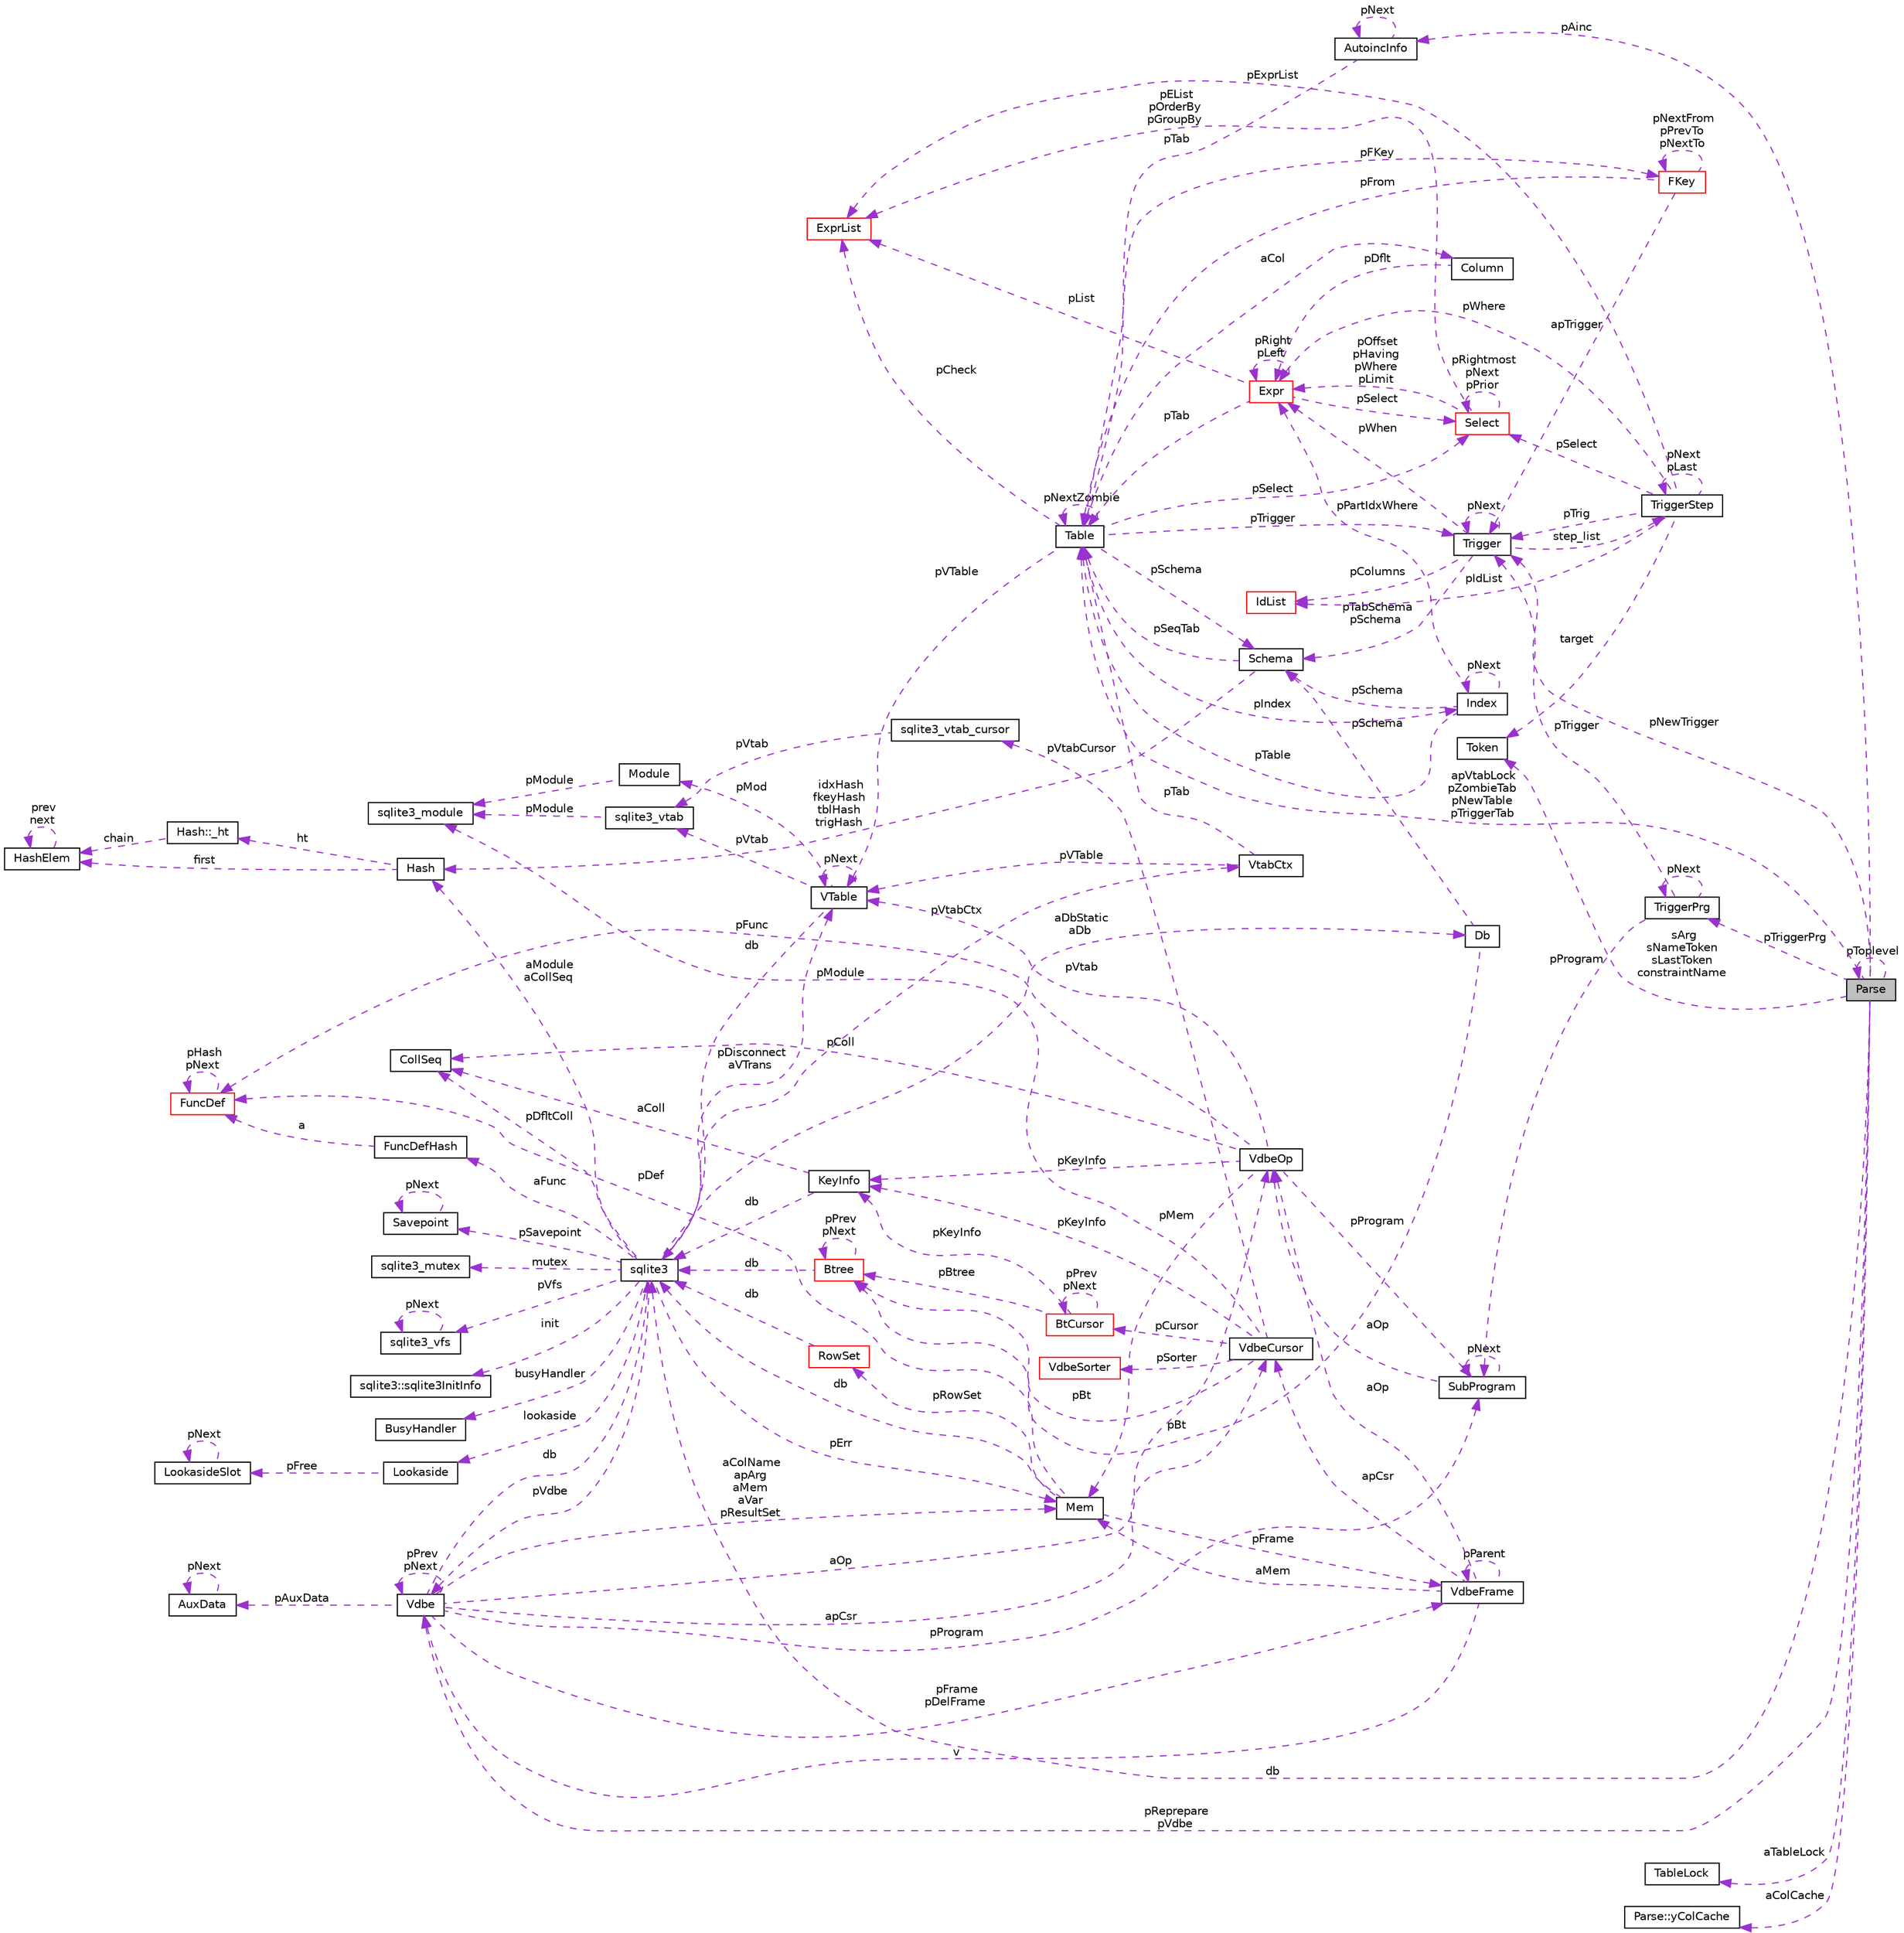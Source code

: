 digraph G
{
 // INTERACTIVE_SVG=YES
  edge [fontname="Helvetica",fontsize="10",labelfontname="Helvetica",labelfontsize="10"];
  node [fontname="Helvetica",fontsize="10",shape=record];
  rankdir="LR";
  Node1 [label="Parse",height=0.2,width=0.4,color="black", fillcolor="grey75", style="filled" fontcolor="black"];
  Node2 -> Node1 [dir="back",color="darkorchid3",fontsize="10",style="dashed",label=" pReprepare\npVdbe" ,fontname="Helvetica"];
  Node2 [label="Vdbe",height=0.2,width=0.4,color="black", fillcolor="white", style="filled",URL="$db/df8/struct_vdbe.html"];
  Node2 -> Node2 [dir="back",color="darkorchid3",fontsize="10",style="dashed",label=" pPrev\npNext" ,fontname="Helvetica"];
  Node3 -> Node2 [dir="back",color="darkorchid3",fontsize="10",style="dashed",label=" aColName\napArg\naMem\naVar\npResultSet" ,fontname="Helvetica"];
  Node3 [label="Mem",height=0.2,width=0.4,color="black", fillcolor="white", style="filled",URL="$df/d48/struct_mem.html"];
  Node4 -> Node3 [dir="back",color="darkorchid3",fontsize="10",style="dashed",label=" db" ,fontname="Helvetica"];
  Node4 [label="sqlite3",height=0.2,width=0.4,color="black", fillcolor="white", style="filled",URL="$d9/dcd/structsqlite3.html"];
  Node3 -> Node4 [dir="back",color="darkorchid3",fontsize="10",style="dashed",label=" pErr" ,fontname="Helvetica"];
  Node2 -> Node4 [dir="back",color="darkorchid3",fontsize="10",style="dashed",label=" pVdbe" ,fontname="Helvetica"];
  Node5 -> Node4 [dir="back",color="darkorchid3",fontsize="10",style="dashed",label=" pSavepoint" ,fontname="Helvetica"];
  Node5 [label="Savepoint",height=0.2,width=0.4,color="black", fillcolor="white", style="filled",URL="$db/dde/struct_savepoint.html"];
  Node5 -> Node5 [dir="back",color="darkorchid3",fontsize="10",style="dashed",label=" pNext" ,fontname="Helvetica"];
  Node6 -> Node4 [dir="back",color="darkorchid3",fontsize="10",style="dashed",label=" aFunc" ,fontname="Helvetica"];
  Node6 [label="FuncDefHash",height=0.2,width=0.4,color="black", fillcolor="white", style="filled",URL="$db/dfc/struct_func_def_hash.html"];
  Node7 -> Node6 [dir="back",color="darkorchid3",fontsize="10",style="dashed",label=" a" ,fontname="Helvetica"];
  Node7 [label="FuncDef",height=0.2,width=0.4,color="red", fillcolor="white", style="filled",URL="$df/d38/struct_func_def.html"];
  Node7 -> Node7 [dir="back",color="darkorchid3",fontsize="10",style="dashed",label=" pHash\npNext" ,fontname="Helvetica"];
  Node8 -> Node4 [dir="back",color="darkorchid3",fontsize="10",style="dashed",label=" lookaside" ,fontname="Helvetica"];
  Node8 [label="Lookaside",height=0.2,width=0.4,color="black", fillcolor="white", style="filled",URL="$d4/d8a/struct_lookaside.html"];
  Node9 -> Node8 [dir="back",color="darkorchid3",fontsize="10",style="dashed",label=" pFree" ,fontname="Helvetica"];
  Node9 [label="LookasideSlot",height=0.2,width=0.4,color="black", fillcolor="white", style="filled",URL="$dd/d17/struct_lookaside_slot.html"];
  Node9 -> Node9 [dir="back",color="darkorchid3",fontsize="10",style="dashed",label=" pNext" ,fontname="Helvetica"];
  Node10 -> Node4 [dir="back",color="darkorchid3",fontsize="10",style="dashed",label=" mutex" ,fontname="Helvetica"];
  Node10 [label="sqlite3_mutex",height=0.2,width=0.4,color="black", fillcolor="white", style="filled",URL="$d5/d3c/structsqlite3__mutex.html"];
  Node11 -> Node4 [dir="back",color="darkorchid3",fontsize="10",style="dashed",label=" pVfs" ,fontname="Helvetica"];
  Node11 [label="sqlite3_vfs",height=0.2,width=0.4,color="black", fillcolor="white", style="filled",URL="$d3/d36/structsqlite3__vfs.html"];
  Node11 -> Node11 [dir="back",color="darkorchid3",fontsize="10",style="dashed",label=" pNext" ,fontname="Helvetica"];
  Node12 -> Node4 [dir="back",color="darkorchid3",fontsize="10",style="dashed",label=" init" ,fontname="Helvetica"];
  Node12 [label="sqlite3::sqlite3InitInfo",height=0.2,width=0.4,color="black", fillcolor="white", style="filled",URL="$d7/d84/structsqlite3_1_1sqlite3_init_info.html"];
  Node13 -> Node4 [dir="back",color="darkorchid3",fontsize="10",style="dashed",label=" busyHandler" ,fontname="Helvetica"];
  Node13 [label="BusyHandler",height=0.2,width=0.4,color="black", fillcolor="white", style="filled",URL="$d4/d89/struct_busy_handler.html"];
  Node14 -> Node4 [dir="back",color="darkorchid3",fontsize="10",style="dashed",label=" pVtabCtx" ,fontname="Helvetica"];
  Node14 [label="VtabCtx",height=0.2,width=0.4,color="black", fillcolor="white", style="filled",URL="$de/dae/struct_vtab_ctx.html"];
  Node15 -> Node14 [dir="back",color="darkorchid3",fontsize="10",style="dashed",label=" pVTable" ,fontname="Helvetica"];
  Node15 [label="VTable",height=0.2,width=0.4,color="black", fillcolor="white", style="filled",URL="$db/d7e/struct_v_table.html"];
  Node4 -> Node15 [dir="back",color="darkorchid3",fontsize="10",style="dashed",label=" db" ,fontname="Helvetica"];
  Node15 -> Node15 [dir="back",color="darkorchid3",fontsize="10",style="dashed",label=" pNext" ,fontname="Helvetica"];
  Node16 -> Node15 [dir="back",color="darkorchid3",fontsize="10",style="dashed",label=" pMod" ,fontname="Helvetica"];
  Node16 [label="Module",height=0.2,width=0.4,color="black", fillcolor="white", style="filled",URL="$d0/d3b/struct_module.html"];
  Node17 -> Node16 [dir="back",color="darkorchid3",fontsize="10",style="dashed",label=" pModule" ,fontname="Helvetica"];
  Node17 [label="sqlite3_module",height=0.2,width=0.4,color="black", fillcolor="white", style="filled",URL="$dd/de4/structsqlite3__module.html"];
  Node18 -> Node15 [dir="back",color="darkorchid3",fontsize="10",style="dashed",label=" pVtab" ,fontname="Helvetica"];
  Node18 [label="sqlite3_vtab",height=0.2,width=0.4,color="black", fillcolor="white", style="filled",URL="$d3/d12/structsqlite3__vtab.html"];
  Node17 -> Node18 [dir="back",color="darkorchid3",fontsize="10",style="dashed",label=" pModule" ,fontname="Helvetica"];
  Node19 -> Node14 [dir="back",color="darkorchid3",fontsize="10",style="dashed",label=" pTab" ,fontname="Helvetica"];
  Node19 [label="Table",height=0.2,width=0.4,color="black", fillcolor="white", style="filled",URL="$d5/d0d/struct_table.html"];
  Node20 -> Node19 [dir="back",color="darkorchid3",fontsize="10",style="dashed",label=" pSchema" ,fontname="Helvetica"];
  Node20 [label="Schema",height=0.2,width=0.4,color="black", fillcolor="white", style="filled",URL="$df/d15/struct_schema.html"];
  Node19 -> Node20 [dir="back",color="darkorchid3",fontsize="10",style="dashed",label=" pSeqTab" ,fontname="Helvetica"];
  Node21 -> Node20 [dir="back",color="darkorchid3",fontsize="10",style="dashed",label=" idxHash\nfkeyHash\ntblHash\ntrigHash" ,fontname="Helvetica"];
  Node21 [label="Hash",height=0.2,width=0.4,color="black", fillcolor="white", style="filled",URL="$d2/d7a/struct_hash.html"];
  Node22 -> Node21 [dir="back",color="darkorchid3",fontsize="10",style="dashed",label=" ht" ,fontname="Helvetica"];
  Node22 [label="Hash::_ht",height=0.2,width=0.4,color="black", fillcolor="white", style="filled",URL="$dd/d00/struct_hash_1_1__ht.html"];
  Node23 -> Node22 [dir="back",color="darkorchid3",fontsize="10",style="dashed",label=" chain" ,fontname="Helvetica"];
  Node23 [label="HashElem",height=0.2,width=0.4,color="black", fillcolor="white", style="filled",URL="$df/d01/struct_hash_elem.html"];
  Node23 -> Node23 [dir="back",color="darkorchid3",fontsize="10",style="dashed",label=" prev\nnext" ,fontname="Helvetica"];
  Node23 -> Node21 [dir="back",color="darkorchid3",fontsize="10",style="dashed",label=" first" ,fontname="Helvetica"];
  Node24 -> Node19 [dir="back",color="darkorchid3",fontsize="10",style="dashed",label=" aCol" ,fontname="Helvetica"];
  Node24 [label="Column",height=0.2,width=0.4,color="black", fillcolor="white", style="filled",URL="$d0/d14/struct_column.html"];
  Node25 -> Node24 [dir="back",color="darkorchid3",fontsize="10",style="dashed",label=" pDflt" ,fontname="Helvetica"];
  Node25 [label="Expr",height=0.2,width=0.4,color="red", fillcolor="white", style="filled",URL="$d1/dbc/struct_expr.html"];
  Node25 -> Node25 [dir="back",color="darkorchid3",fontsize="10",style="dashed",label=" pRight\npLeft" ,fontname="Helvetica"];
  Node19 -> Node25 [dir="back",color="darkorchid3",fontsize="10",style="dashed",label=" pTab" ,fontname="Helvetica"];
  Node26 -> Node25 [dir="back",color="darkorchid3",fontsize="10",style="dashed",label=" pSelect" ,fontname="Helvetica"];
  Node26 [label="Select",height=0.2,width=0.4,color="red", fillcolor="white", style="filled",URL="$d2/d1c/struct_select.html"];
  Node25 -> Node26 [dir="back",color="darkorchid3",fontsize="10",style="dashed",label=" pOffset\npHaving\npWhere\npLimit" ,fontname="Helvetica"];
  Node26 -> Node26 [dir="back",color="darkorchid3",fontsize="10",style="dashed",label=" pRightmost\npNext\npPrior" ,fontname="Helvetica"];
  Node27 -> Node26 [dir="back",color="darkorchid3",fontsize="10",style="dashed",label=" pEList\npOrderBy\npGroupBy" ,fontname="Helvetica"];
  Node27 [label="ExprList",height=0.2,width=0.4,color="red", fillcolor="white", style="filled",URL="$de/d20/struct_expr_list.html"];
  Node27 -> Node25 [dir="back",color="darkorchid3",fontsize="10",style="dashed",label=" pList" ,fontname="Helvetica"];
  Node28 -> Node19 [dir="back",color="darkorchid3",fontsize="10",style="dashed",label=" pFKey" ,fontname="Helvetica"];
  Node28 [label="FKey",height=0.2,width=0.4,color="red", fillcolor="white", style="filled",URL="$d0/dbd/struct_f_key.html"];
  Node28 -> Node28 [dir="back",color="darkorchid3",fontsize="10",style="dashed",label=" pNextFrom\npPrevTo\npNextTo" ,fontname="Helvetica"];
  Node19 -> Node28 [dir="back",color="darkorchid3",fontsize="10",style="dashed",label=" pFrom" ,fontname="Helvetica"];
  Node29 -> Node28 [dir="back",color="darkorchid3",fontsize="10",style="dashed",label=" apTrigger" ,fontname="Helvetica"];
  Node29 [label="Trigger",height=0.2,width=0.4,color="black", fillcolor="white", style="filled",URL="$d1/dd9/struct_trigger.html"];
  Node30 -> Node29 [dir="back",color="darkorchid3",fontsize="10",style="dashed",label=" step_list" ,fontname="Helvetica"];
  Node30 [label="TriggerStep",height=0.2,width=0.4,color="black", fillcolor="white", style="filled",URL="$d6/d6c/struct_trigger_step.html"];
  Node30 -> Node30 [dir="back",color="darkorchid3",fontsize="10",style="dashed",label=" pNext\npLast" ,fontname="Helvetica"];
  Node25 -> Node30 [dir="back",color="darkorchid3",fontsize="10",style="dashed",label=" pWhere" ,fontname="Helvetica"];
  Node31 -> Node30 [dir="back",color="darkorchid3",fontsize="10",style="dashed",label=" target" ,fontname="Helvetica"];
  Node31 [label="Token",height=0.2,width=0.4,color="black", fillcolor="white", style="filled",URL="$d9/d27/struct_token.html"];
  Node32 -> Node30 [dir="back",color="darkorchid3",fontsize="10",style="dashed",label=" pIdList" ,fontname="Helvetica"];
  Node32 [label="IdList",height=0.2,width=0.4,color="red", fillcolor="white", style="filled",URL="$d6/d05/struct_id_list.html"];
  Node26 -> Node30 [dir="back",color="darkorchid3",fontsize="10",style="dashed",label=" pSelect" ,fontname="Helvetica"];
  Node29 -> Node30 [dir="back",color="darkorchid3",fontsize="10",style="dashed",label=" pTrig" ,fontname="Helvetica"];
  Node27 -> Node30 [dir="back",color="darkorchid3",fontsize="10",style="dashed",label=" pExprList" ,fontname="Helvetica"];
  Node20 -> Node29 [dir="back",color="darkorchid3",fontsize="10",style="dashed",label=" pTabSchema\npSchema" ,fontname="Helvetica"];
  Node25 -> Node29 [dir="back",color="darkorchid3",fontsize="10",style="dashed",label=" pWhen" ,fontname="Helvetica"];
  Node32 -> Node29 [dir="back",color="darkorchid3",fontsize="10",style="dashed",label=" pColumns" ,fontname="Helvetica"];
  Node29 -> Node29 [dir="back",color="darkorchid3",fontsize="10",style="dashed",label=" pNext" ,fontname="Helvetica"];
  Node15 -> Node19 [dir="back",color="darkorchid3",fontsize="10",style="dashed",label=" pVTable" ,fontname="Helvetica"];
  Node19 -> Node19 [dir="back",color="darkorchid3",fontsize="10",style="dashed",label=" pNextZombie" ,fontname="Helvetica"];
  Node29 -> Node19 [dir="back",color="darkorchid3",fontsize="10",style="dashed",label=" pTrigger" ,fontname="Helvetica"];
  Node26 -> Node19 [dir="back",color="darkorchid3",fontsize="10",style="dashed",label=" pSelect" ,fontname="Helvetica"];
  Node27 -> Node19 [dir="back",color="darkorchid3",fontsize="10",style="dashed",label=" pCheck" ,fontname="Helvetica"];
  Node33 -> Node19 [dir="back",color="darkorchid3",fontsize="10",style="dashed",label=" pIndex" ,fontname="Helvetica"];
  Node33 [label="Index",height=0.2,width=0.4,color="black", fillcolor="white", style="filled",URL="$dc/d6f/struct_index.html"];
  Node20 -> Node33 [dir="back",color="darkorchid3",fontsize="10",style="dashed",label=" pSchema" ,fontname="Helvetica"];
  Node25 -> Node33 [dir="back",color="darkorchid3",fontsize="10",style="dashed",label=" pPartIdxWhere" ,fontname="Helvetica"];
  Node19 -> Node33 [dir="back",color="darkorchid3",fontsize="10",style="dashed",label=" pTable" ,fontname="Helvetica"];
  Node33 -> Node33 [dir="back",color="darkorchid3",fontsize="10",style="dashed",label=" pNext" ,fontname="Helvetica"];
  Node34 -> Node4 [dir="back",color="darkorchid3",fontsize="10",style="dashed",label=" pDfltColl" ,fontname="Helvetica"];
  Node34 [label="CollSeq",height=0.2,width=0.4,color="black", fillcolor="white", style="filled",URL="$d0/d7d/struct_coll_seq.html"];
  Node15 -> Node4 [dir="back",color="darkorchid3",fontsize="10",style="dashed",label=" pDisconnect\naVTrans" ,fontname="Helvetica"];
  Node35 -> Node4 [dir="back",color="darkorchid3",fontsize="10",style="dashed",label=" aDbStatic\naDb" ,fontname="Helvetica"];
  Node35 [label="Db",height=0.2,width=0.4,color="black", fillcolor="white", style="filled",URL="$db/dd1/struct_db.html"];
  Node20 -> Node35 [dir="back",color="darkorchid3",fontsize="10",style="dashed",label=" pSchema" ,fontname="Helvetica"];
  Node36 -> Node35 [dir="back",color="darkorchid3",fontsize="10",style="dashed",label=" pBt" ,fontname="Helvetica"];
  Node36 [label="Btree",height=0.2,width=0.4,color="red", fillcolor="white", style="filled",URL="$d9/d90/struct_btree.html"];
  Node4 -> Node36 [dir="back",color="darkorchid3",fontsize="10",style="dashed",label=" db" ,fontname="Helvetica"];
  Node36 -> Node36 [dir="back",color="darkorchid3",fontsize="10",style="dashed",label=" pPrev\npNext" ,fontname="Helvetica"];
  Node21 -> Node4 [dir="back",color="darkorchid3",fontsize="10",style="dashed",label=" aModule\naCollSeq" ,fontname="Helvetica"];
  Node37 -> Node3 [dir="back",color="darkorchid3",fontsize="10",style="dashed",label=" pFrame" ,fontname="Helvetica"];
  Node37 [label="VdbeFrame",height=0.2,width=0.4,color="black", fillcolor="white", style="filled",URL="$de/d74/struct_vdbe_frame.html"];
  Node3 -> Node37 [dir="back",color="darkorchid3",fontsize="10",style="dashed",label=" aMem" ,fontname="Helvetica"];
  Node2 -> Node37 [dir="back",color="darkorchid3",fontsize="10",style="dashed",label=" v" ,fontname="Helvetica"];
  Node37 -> Node37 [dir="back",color="darkorchid3",fontsize="10",style="dashed",label=" pParent" ,fontname="Helvetica"];
  Node38 -> Node37 [dir="back",color="darkorchid3",fontsize="10",style="dashed",label=" apCsr" ,fontname="Helvetica"];
  Node38 [label="VdbeCursor",height=0.2,width=0.4,color="black", fillcolor="white", style="filled",URL="$d5/dd1/struct_vdbe_cursor.html"];
  Node39 -> Node38 [dir="back",color="darkorchid3",fontsize="10",style="dashed",label=" pCursor" ,fontname="Helvetica"];
  Node39 [label="BtCursor",height=0.2,width=0.4,color="red", fillcolor="white", style="filled",URL="$db/d2c/struct_bt_cursor.html"];
  Node39 -> Node39 [dir="back",color="darkorchid3",fontsize="10",style="dashed",label=" pPrev\npNext" ,fontname="Helvetica"];
  Node40 -> Node39 [dir="back",color="darkorchid3",fontsize="10",style="dashed",label=" pKeyInfo" ,fontname="Helvetica"];
  Node40 [label="KeyInfo",height=0.2,width=0.4,color="black", fillcolor="white", style="filled",URL="$dc/d2f/struct_key_info.html"];
  Node4 -> Node40 [dir="back",color="darkorchid3",fontsize="10",style="dashed",label=" db" ,fontname="Helvetica"];
  Node34 -> Node40 [dir="back",color="darkorchid3",fontsize="10",style="dashed",label=" aColl" ,fontname="Helvetica"];
  Node36 -> Node39 [dir="back",color="darkorchid3",fontsize="10",style="dashed",label=" pBtree" ,fontname="Helvetica"];
  Node17 -> Node38 [dir="back",color="darkorchid3",fontsize="10",style="dashed",label=" pModule" ,fontname="Helvetica"];
  Node41 -> Node38 [dir="back",color="darkorchid3",fontsize="10",style="dashed",label=" pVtabCursor" ,fontname="Helvetica"];
  Node41 [label="sqlite3_vtab_cursor",height=0.2,width=0.4,color="black", fillcolor="white", style="filled",URL="$d3/d17/structsqlite3__vtab__cursor.html"];
  Node18 -> Node41 [dir="back",color="darkorchid3",fontsize="10",style="dashed",label=" pVtab" ,fontname="Helvetica"];
  Node42 -> Node38 [dir="back",color="darkorchid3",fontsize="10",style="dashed",label=" pSorter" ,fontname="Helvetica"];
  Node42 [label="VdbeSorter",height=0.2,width=0.4,color="red", fillcolor="white", style="filled",URL="$d3/d85/struct_vdbe_sorter.html"];
  Node40 -> Node38 [dir="back",color="darkorchid3",fontsize="10",style="dashed",label=" pKeyInfo" ,fontname="Helvetica"];
  Node36 -> Node38 [dir="back",color="darkorchid3",fontsize="10",style="dashed",label=" pBt" ,fontname="Helvetica"];
  Node43 -> Node37 [dir="back",color="darkorchid3",fontsize="10",style="dashed",label=" aOp" ,fontname="Helvetica"];
  Node43 [label="VdbeOp",height=0.2,width=0.4,color="black", fillcolor="white", style="filled",URL="$d2/dd9/struct_vdbe_op.html"];
  Node3 -> Node43 [dir="back",color="darkorchid3",fontsize="10",style="dashed",label=" pMem" ,fontname="Helvetica"];
  Node34 -> Node43 [dir="back",color="darkorchid3",fontsize="10",style="dashed",label=" pColl" ,fontname="Helvetica"];
  Node15 -> Node43 [dir="back",color="darkorchid3",fontsize="10",style="dashed",label=" pVtab" ,fontname="Helvetica"];
  Node44 -> Node43 [dir="back",color="darkorchid3",fontsize="10",style="dashed",label=" pProgram" ,fontname="Helvetica"];
  Node44 [label="SubProgram",height=0.2,width=0.4,color="black", fillcolor="white", style="filled",URL="$d4/d16/struct_sub_program.html"];
  Node44 -> Node44 [dir="back",color="darkorchid3",fontsize="10",style="dashed",label=" pNext" ,fontname="Helvetica"];
  Node43 -> Node44 [dir="back",color="darkorchid3",fontsize="10",style="dashed",label=" aOp" ,fontname="Helvetica"];
  Node40 -> Node43 [dir="back",color="darkorchid3",fontsize="10",style="dashed",label=" pKeyInfo" ,fontname="Helvetica"];
  Node7 -> Node43 [dir="back",color="darkorchid3",fontsize="10",style="dashed",label=" pFunc" ,fontname="Helvetica"];
  Node45 -> Node3 [dir="back",color="darkorchid3",fontsize="10",style="dashed",label=" pRowSet" ,fontname="Helvetica"];
  Node45 [label="RowSet",height=0.2,width=0.4,color="red", fillcolor="white", style="filled",URL="$d5/d67/struct_row_set.html"];
  Node4 -> Node45 [dir="back",color="darkorchid3",fontsize="10",style="dashed",label=" db" ,fontname="Helvetica"];
  Node7 -> Node3 [dir="back",color="darkorchid3",fontsize="10",style="dashed",label=" pDef" ,fontname="Helvetica"];
  Node4 -> Node2 [dir="back",color="darkorchid3",fontsize="10",style="dashed",label=" db" ,fontname="Helvetica"];
  Node37 -> Node2 [dir="back",color="darkorchid3",fontsize="10",style="dashed",label=" pFrame\npDelFrame" ,fontname="Helvetica"];
  Node46 -> Node2 [dir="back",color="darkorchid3",fontsize="10",style="dashed",label=" pAuxData" ,fontname="Helvetica"];
  Node46 [label="AuxData",height=0.2,width=0.4,color="black", fillcolor="white", style="filled",URL="$d5/d59/struct_aux_data.html"];
  Node46 -> Node46 [dir="back",color="darkorchid3",fontsize="10",style="dashed",label=" pNext" ,fontname="Helvetica"];
  Node44 -> Node2 [dir="back",color="darkorchid3",fontsize="10",style="dashed",label=" pProgram" ,fontname="Helvetica"];
  Node38 -> Node2 [dir="back",color="darkorchid3",fontsize="10",style="dashed",label=" apCsr" ,fontname="Helvetica"];
  Node43 -> Node2 [dir="back",color="darkorchid3",fontsize="10",style="dashed",label=" aOp" ,fontname="Helvetica"];
  Node4 -> Node1 [dir="back",color="darkorchid3",fontsize="10",style="dashed",label=" db" ,fontname="Helvetica"];
  Node47 -> Node1 [dir="back",color="darkorchid3",fontsize="10",style="dashed",label=" aTableLock" ,fontname="Helvetica"];
  Node47 [label="TableLock",height=0.2,width=0.4,color="black", fillcolor="white", style="filled",URL="$df/de3/struct_table_lock.html"];
  Node31 -> Node1 [dir="back",color="darkorchid3",fontsize="10",style="dashed",label=" sArg\nsNameToken\nsLastToken\nconstraintName" ,fontname="Helvetica"];
  Node48 -> Node1 [dir="back",color="darkorchid3",fontsize="10",style="dashed",label=" aColCache" ,fontname="Helvetica"];
  Node48 [label="Parse::yColCache",height=0.2,width=0.4,color="black", fillcolor="white", style="filled",URL="$dd/de3/struct_parse_1_1y_col_cache.html"];
  Node19 -> Node1 [dir="back",color="darkorchid3",fontsize="10",style="dashed",label=" apVtabLock\npZombieTab\npNewTable\npTriggerTab" ,fontname="Helvetica"];
  Node29 -> Node1 [dir="back",color="darkorchid3",fontsize="10",style="dashed",label=" pNewTrigger" ,fontname="Helvetica"];
  Node49 -> Node1 [dir="back",color="darkorchid3",fontsize="10",style="dashed",label=" pTriggerPrg" ,fontname="Helvetica"];
  Node49 [label="TriggerPrg",height=0.2,width=0.4,color="black", fillcolor="white", style="filled",URL="$d4/da6/struct_trigger_prg.html"];
  Node44 -> Node49 [dir="back",color="darkorchid3",fontsize="10",style="dashed",label=" pProgram" ,fontname="Helvetica"];
  Node29 -> Node49 [dir="back",color="darkorchid3",fontsize="10",style="dashed",label=" pTrigger" ,fontname="Helvetica"];
  Node49 -> Node49 [dir="back",color="darkorchid3",fontsize="10",style="dashed",label=" pNext" ,fontname="Helvetica"];
  Node50 -> Node1 [dir="back",color="darkorchid3",fontsize="10",style="dashed",label=" pAinc" ,fontname="Helvetica"];
  Node50 [label="AutoincInfo",height=0.2,width=0.4,color="black", fillcolor="white", style="filled",URL="$d9/d68/struct_autoinc_info.html"];
  Node19 -> Node50 [dir="back",color="darkorchid3",fontsize="10",style="dashed",label=" pTab" ,fontname="Helvetica"];
  Node50 -> Node50 [dir="back",color="darkorchid3",fontsize="10",style="dashed",label=" pNext" ,fontname="Helvetica"];
  Node1 -> Node1 [dir="back",color="darkorchid3",fontsize="10",style="dashed",label=" pToplevel" ,fontname="Helvetica"];
}
